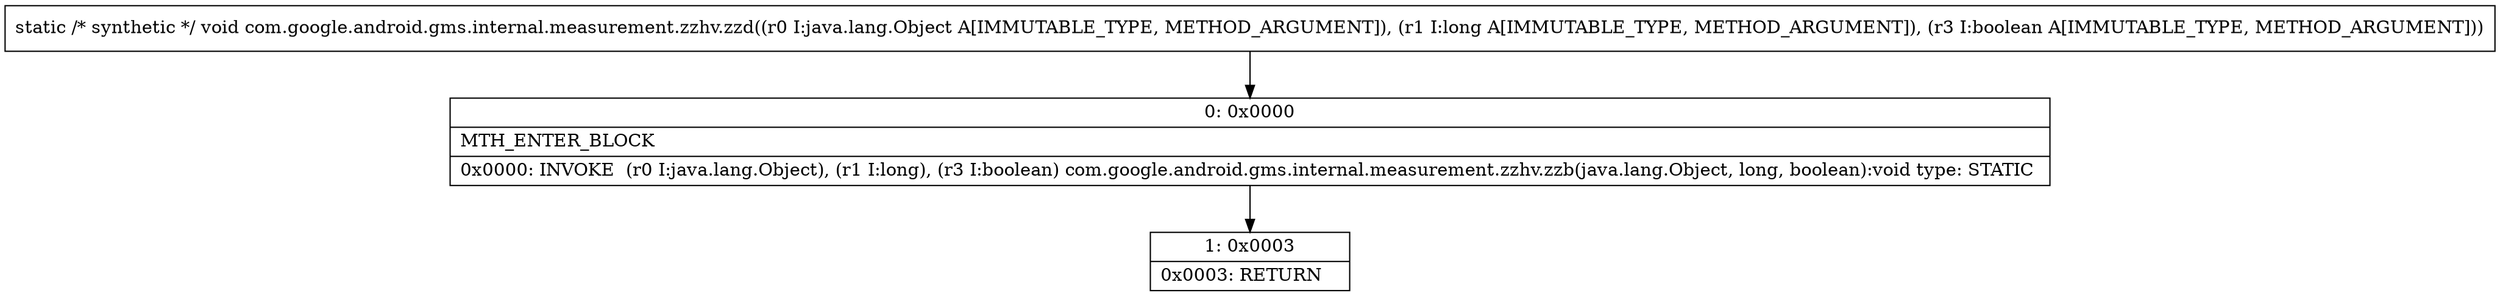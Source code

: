 digraph "CFG forcom.google.android.gms.internal.measurement.zzhv.zzd(Ljava\/lang\/Object;JZ)V" {
Node_0 [shape=record,label="{0\:\ 0x0000|MTH_ENTER_BLOCK\l|0x0000: INVOKE  (r0 I:java.lang.Object), (r1 I:long), (r3 I:boolean) com.google.android.gms.internal.measurement.zzhv.zzb(java.lang.Object, long, boolean):void type: STATIC \l}"];
Node_1 [shape=record,label="{1\:\ 0x0003|0x0003: RETURN   \l}"];
MethodNode[shape=record,label="{static \/* synthetic *\/ void com.google.android.gms.internal.measurement.zzhv.zzd((r0 I:java.lang.Object A[IMMUTABLE_TYPE, METHOD_ARGUMENT]), (r1 I:long A[IMMUTABLE_TYPE, METHOD_ARGUMENT]), (r3 I:boolean A[IMMUTABLE_TYPE, METHOD_ARGUMENT])) }"];
MethodNode -> Node_0;
Node_0 -> Node_1;
}

